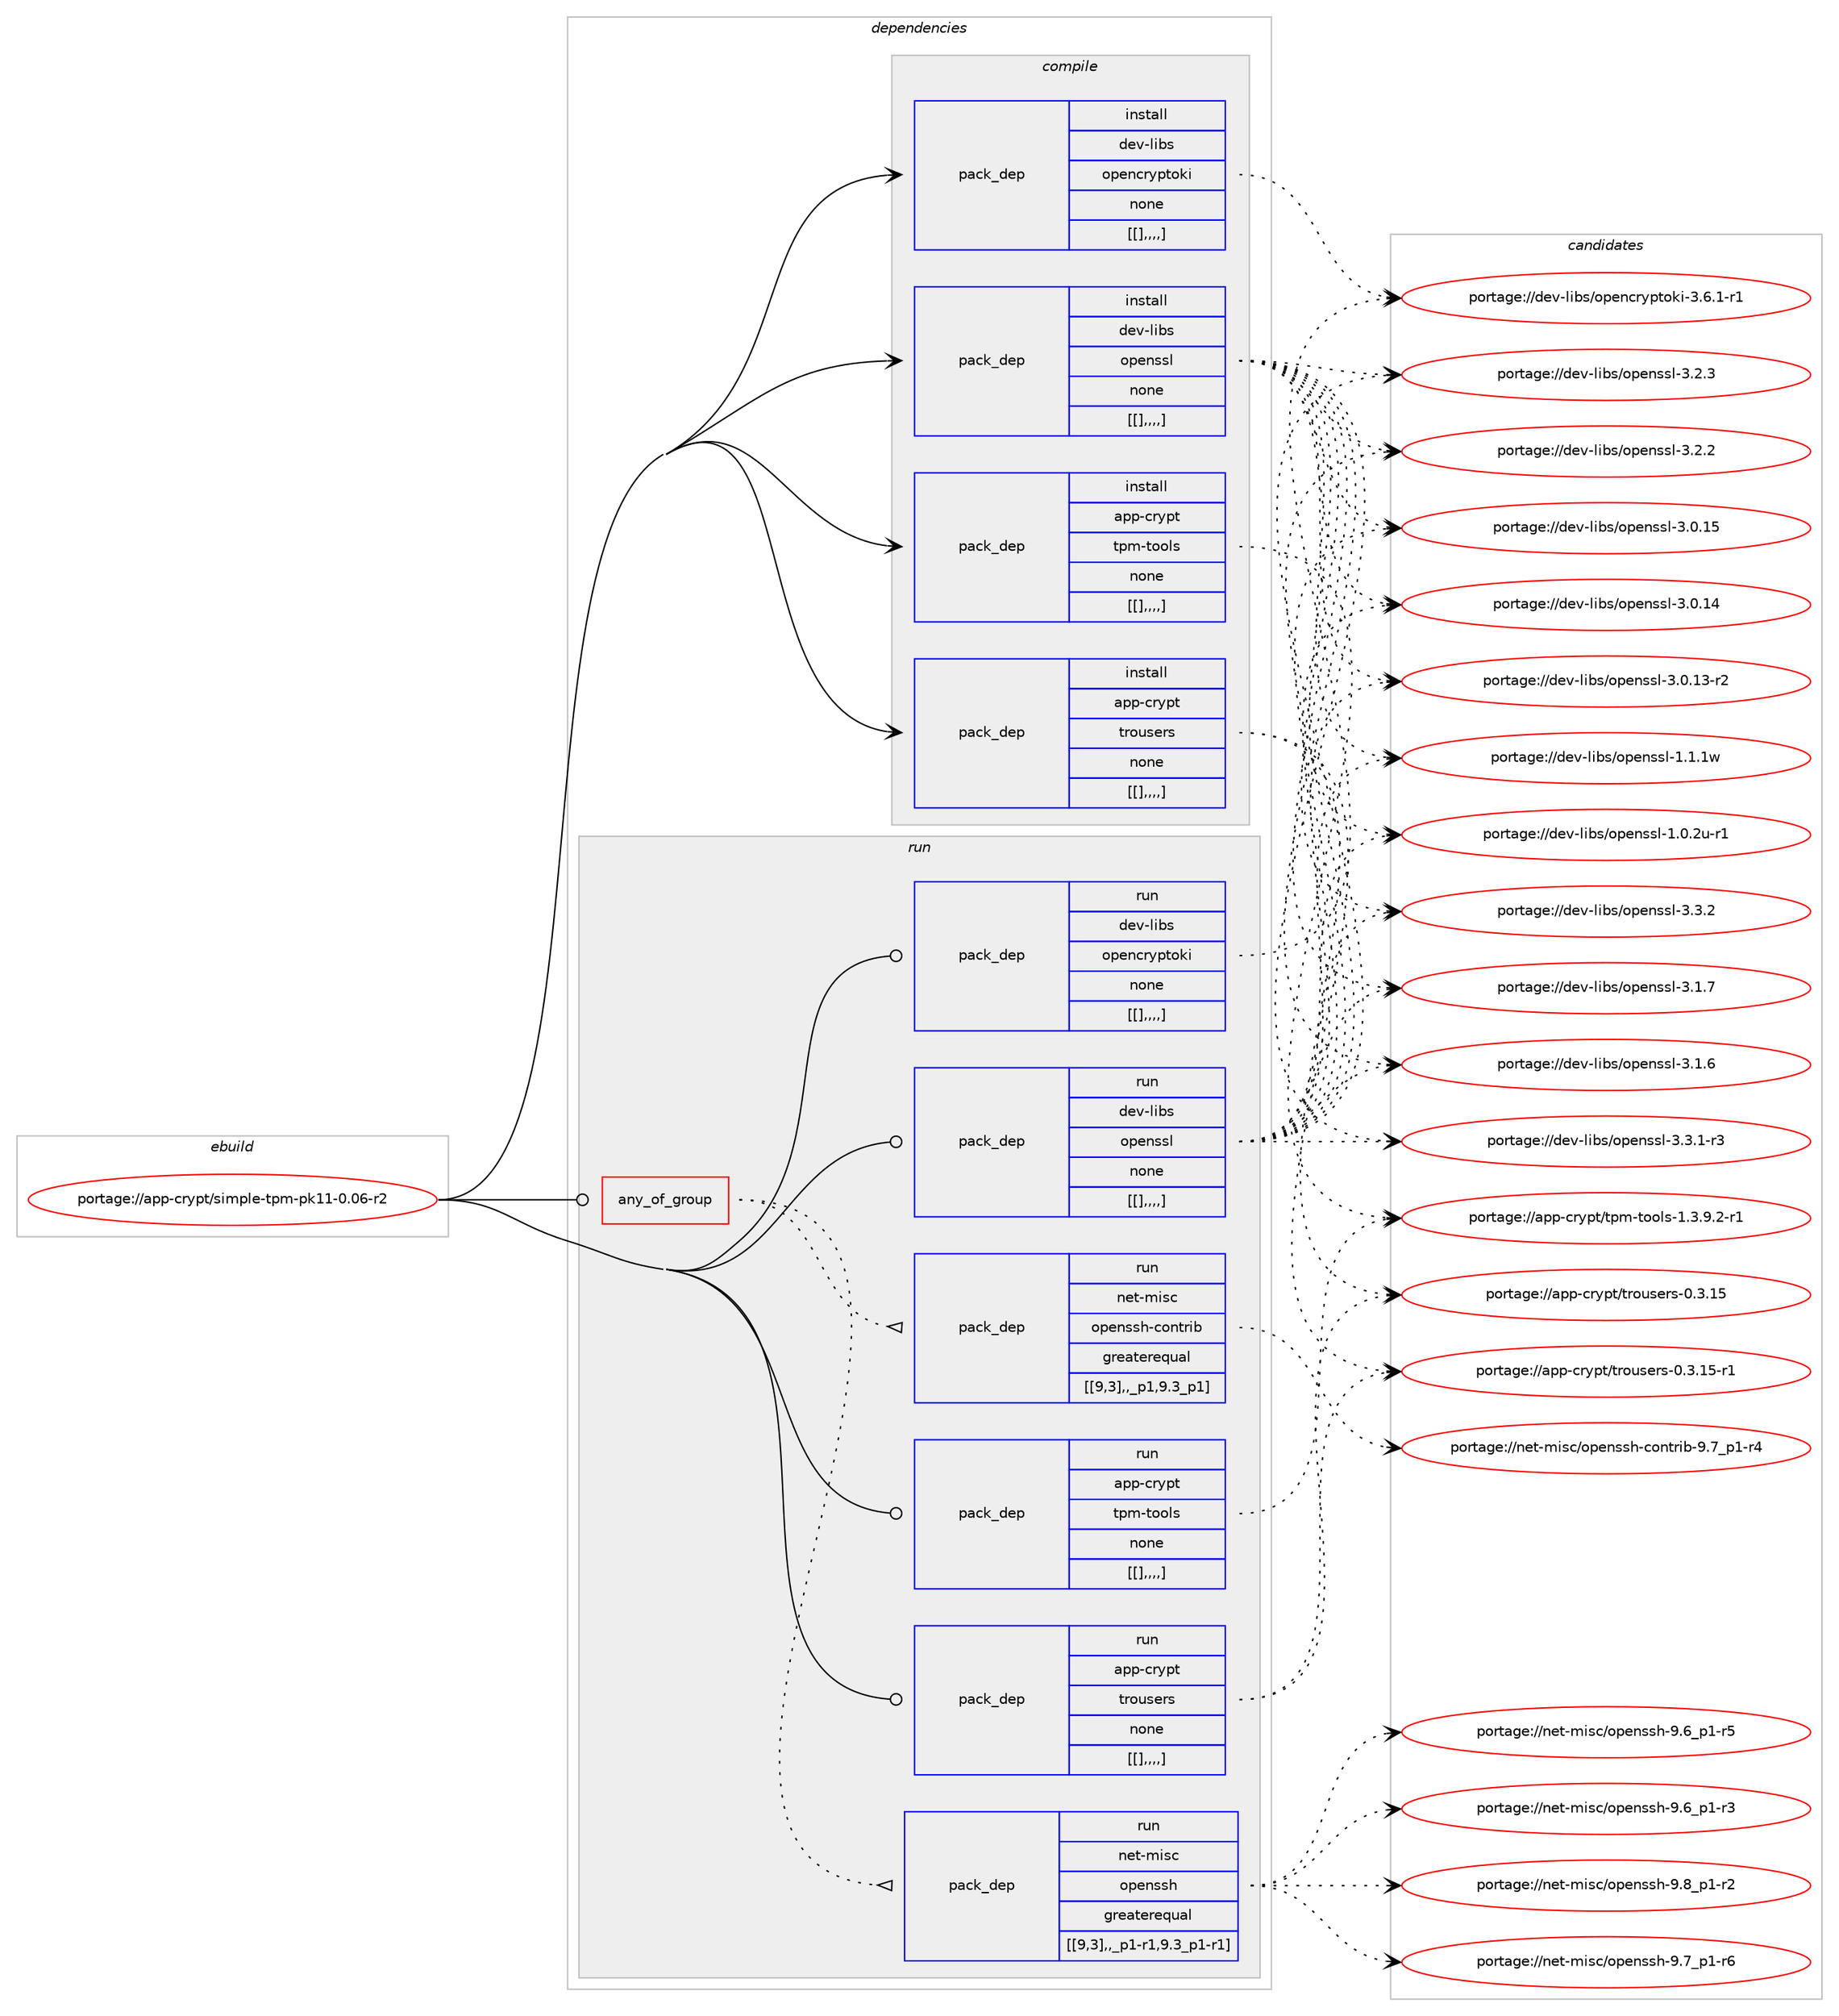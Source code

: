 digraph prolog {

# *************
# Graph options
# *************

newrank=true;
concentrate=true;
compound=true;
graph [rankdir=LR,fontname=Helvetica,fontsize=10,ranksep=1.5];#, ranksep=2.5, nodesep=0.2];
edge  [arrowhead=vee];
node  [fontname=Helvetica,fontsize=10];

# **********
# The ebuild
# **********

subgraph cluster_leftcol {
color=gray;
label=<<i>ebuild</i>>;
id [label="portage://app-crypt/simple-tpm-pk11-0.06-r2", color=red, width=4, href="../app-crypt/simple-tpm-pk11-0.06-r2.svg"];
}

# ****************
# The dependencies
# ****************

subgraph cluster_midcol {
color=gray;
label=<<i>dependencies</i>>;
subgraph cluster_compile {
fillcolor="#eeeeee";
style=filled;
label=<<i>compile</i>>;
subgraph pack10604 {
dependency14658 [label=<<TABLE BORDER="0" CELLBORDER="1" CELLSPACING="0" CELLPADDING="4" WIDTH="220"><TR><TD ROWSPAN="6" CELLPADDING="30">pack_dep</TD></TR><TR><TD WIDTH="110">install</TD></TR><TR><TD>app-crypt</TD></TR><TR><TD>tpm-tools</TD></TR><TR><TD>none</TD></TR><TR><TD>[[],,,,]</TD></TR></TABLE>>, shape=none, color=blue];
}
id:e -> dependency14658:w [weight=20,style="solid",arrowhead="vee"];
subgraph pack10605 {
dependency14659 [label=<<TABLE BORDER="0" CELLBORDER="1" CELLSPACING="0" CELLPADDING="4" WIDTH="220"><TR><TD ROWSPAN="6" CELLPADDING="30">pack_dep</TD></TR><TR><TD WIDTH="110">install</TD></TR><TR><TD>app-crypt</TD></TR><TR><TD>trousers</TD></TR><TR><TD>none</TD></TR><TR><TD>[[],,,,]</TD></TR></TABLE>>, shape=none, color=blue];
}
id:e -> dependency14659:w [weight=20,style="solid",arrowhead="vee"];
subgraph pack10606 {
dependency14660 [label=<<TABLE BORDER="0" CELLBORDER="1" CELLSPACING="0" CELLPADDING="4" WIDTH="220"><TR><TD ROWSPAN="6" CELLPADDING="30">pack_dep</TD></TR><TR><TD WIDTH="110">install</TD></TR><TR><TD>dev-libs</TD></TR><TR><TD>opencryptoki</TD></TR><TR><TD>none</TD></TR><TR><TD>[[],,,,]</TD></TR></TABLE>>, shape=none, color=blue];
}
id:e -> dependency14660:w [weight=20,style="solid",arrowhead="vee"];
subgraph pack10607 {
dependency14661 [label=<<TABLE BORDER="0" CELLBORDER="1" CELLSPACING="0" CELLPADDING="4" WIDTH="220"><TR><TD ROWSPAN="6" CELLPADDING="30">pack_dep</TD></TR><TR><TD WIDTH="110">install</TD></TR><TR><TD>dev-libs</TD></TR><TR><TD>openssl</TD></TR><TR><TD>none</TD></TR><TR><TD>[[],,,,]</TD></TR></TABLE>>, shape=none, color=blue];
}
id:e -> dependency14661:w [weight=20,style="solid",arrowhead="vee"];
}
subgraph cluster_compileandrun {
fillcolor="#eeeeee";
style=filled;
label=<<i>compile and run</i>>;
}
subgraph cluster_run {
fillcolor="#eeeeee";
style=filled;
label=<<i>run</i>>;
subgraph any81 {
dependency14662 [label=<<TABLE BORDER="0" CELLBORDER="1" CELLSPACING="0" CELLPADDING="4"><TR><TD CELLPADDING="10">any_of_group</TD></TR></TABLE>>, shape=none, color=red];subgraph pack10608 {
dependency14663 [label=<<TABLE BORDER="0" CELLBORDER="1" CELLSPACING="0" CELLPADDING="4" WIDTH="220"><TR><TD ROWSPAN="6" CELLPADDING="30">pack_dep</TD></TR><TR><TD WIDTH="110">run</TD></TR><TR><TD>net-misc</TD></TR><TR><TD>openssh</TD></TR><TR><TD>greaterequal</TD></TR><TR><TD>[[9,3],,_p1-r1,9.3_p1-r1]</TD></TR></TABLE>>, shape=none, color=blue];
}
dependency14662:e -> dependency14663:w [weight=20,style="dotted",arrowhead="oinv"];
subgraph pack10609 {
dependency14664 [label=<<TABLE BORDER="0" CELLBORDER="1" CELLSPACING="0" CELLPADDING="4" WIDTH="220"><TR><TD ROWSPAN="6" CELLPADDING="30">pack_dep</TD></TR><TR><TD WIDTH="110">run</TD></TR><TR><TD>net-misc</TD></TR><TR><TD>openssh-contrib</TD></TR><TR><TD>greaterequal</TD></TR><TR><TD>[[9,3],,_p1,9.3_p1]</TD></TR></TABLE>>, shape=none, color=blue];
}
dependency14662:e -> dependency14664:w [weight=20,style="dotted",arrowhead="oinv"];
}
id:e -> dependency14662:w [weight=20,style="solid",arrowhead="odot"];
subgraph pack10610 {
dependency14665 [label=<<TABLE BORDER="0" CELLBORDER="1" CELLSPACING="0" CELLPADDING="4" WIDTH="220"><TR><TD ROWSPAN="6" CELLPADDING="30">pack_dep</TD></TR><TR><TD WIDTH="110">run</TD></TR><TR><TD>app-crypt</TD></TR><TR><TD>tpm-tools</TD></TR><TR><TD>none</TD></TR><TR><TD>[[],,,,]</TD></TR></TABLE>>, shape=none, color=blue];
}
id:e -> dependency14665:w [weight=20,style="solid",arrowhead="odot"];
subgraph pack10611 {
dependency14666 [label=<<TABLE BORDER="0" CELLBORDER="1" CELLSPACING="0" CELLPADDING="4" WIDTH="220"><TR><TD ROWSPAN="6" CELLPADDING="30">pack_dep</TD></TR><TR><TD WIDTH="110">run</TD></TR><TR><TD>app-crypt</TD></TR><TR><TD>trousers</TD></TR><TR><TD>none</TD></TR><TR><TD>[[],,,,]</TD></TR></TABLE>>, shape=none, color=blue];
}
id:e -> dependency14666:w [weight=20,style="solid",arrowhead="odot"];
subgraph pack10612 {
dependency14667 [label=<<TABLE BORDER="0" CELLBORDER="1" CELLSPACING="0" CELLPADDING="4" WIDTH="220"><TR><TD ROWSPAN="6" CELLPADDING="30">pack_dep</TD></TR><TR><TD WIDTH="110">run</TD></TR><TR><TD>dev-libs</TD></TR><TR><TD>opencryptoki</TD></TR><TR><TD>none</TD></TR><TR><TD>[[],,,,]</TD></TR></TABLE>>, shape=none, color=blue];
}
id:e -> dependency14667:w [weight=20,style="solid",arrowhead="odot"];
subgraph pack10613 {
dependency14668 [label=<<TABLE BORDER="0" CELLBORDER="1" CELLSPACING="0" CELLPADDING="4" WIDTH="220"><TR><TD ROWSPAN="6" CELLPADDING="30">pack_dep</TD></TR><TR><TD WIDTH="110">run</TD></TR><TR><TD>dev-libs</TD></TR><TR><TD>openssl</TD></TR><TR><TD>none</TD></TR><TR><TD>[[],,,,]</TD></TR></TABLE>>, shape=none, color=blue];
}
id:e -> dependency14668:w [weight=20,style="solid",arrowhead="odot"];
}
}

# **************
# The candidates
# **************

subgraph cluster_choices {
rank=same;
color=gray;
label=<<i>candidates</i>>;

subgraph choice10604 {
color=black;
nodesep=1;
choice971121124599114121112116471161121094511611111110811545494651465746504511449 [label="portage://app-crypt/tpm-tools-1.3.9.2-r1", color=red, width=4,href="../app-crypt/tpm-tools-1.3.9.2-r1.svg"];
dependency14658:e -> choice971121124599114121112116471161121094511611111110811545494651465746504511449:w [style=dotted,weight="100"];
}
subgraph choice10605 {
color=black;
nodesep=1;
choice97112112459911412111211647116114111117115101114115454846514649534511449 [label="portage://app-crypt/trousers-0.3.15-r1", color=red, width=4,href="../app-crypt/trousers-0.3.15-r1.svg"];
choice9711211245991141211121164711611411111711510111411545484651464953 [label="portage://app-crypt/trousers-0.3.15", color=red, width=4,href="../app-crypt/trousers-0.3.15.svg"];
dependency14659:e -> choice97112112459911412111211647116114111117115101114115454846514649534511449:w [style=dotted,weight="100"];
dependency14659:e -> choice9711211245991141211121164711611411111711510111411545484651464953:w [style=dotted,weight="100"];
}
subgraph choice10606 {
color=black;
nodesep=1;
choice100101118451081059811547111112101110991141211121161111071054551465446494511449 [label="portage://dev-libs/opencryptoki-3.6.1-r1", color=red, width=4,href="../dev-libs/opencryptoki-3.6.1-r1.svg"];
dependency14660:e -> choice100101118451081059811547111112101110991141211121161111071054551465446494511449:w [style=dotted,weight="100"];
}
subgraph choice10607 {
color=black;
nodesep=1;
choice100101118451081059811547111112101110115115108455146514650 [label="portage://dev-libs/openssl-3.3.2", color=red, width=4,href="../dev-libs/openssl-3.3.2.svg"];
choice1001011184510810598115471111121011101151151084551465146494511451 [label="portage://dev-libs/openssl-3.3.1-r3", color=red, width=4,href="../dev-libs/openssl-3.3.1-r3.svg"];
choice100101118451081059811547111112101110115115108455146504651 [label="portage://dev-libs/openssl-3.2.3", color=red, width=4,href="../dev-libs/openssl-3.2.3.svg"];
choice100101118451081059811547111112101110115115108455146504650 [label="portage://dev-libs/openssl-3.2.2", color=red, width=4,href="../dev-libs/openssl-3.2.2.svg"];
choice100101118451081059811547111112101110115115108455146494655 [label="portage://dev-libs/openssl-3.1.7", color=red, width=4,href="../dev-libs/openssl-3.1.7.svg"];
choice100101118451081059811547111112101110115115108455146494654 [label="portage://dev-libs/openssl-3.1.6", color=red, width=4,href="../dev-libs/openssl-3.1.6.svg"];
choice10010111845108105981154711111210111011511510845514648464953 [label="portage://dev-libs/openssl-3.0.15", color=red, width=4,href="../dev-libs/openssl-3.0.15.svg"];
choice10010111845108105981154711111210111011511510845514648464952 [label="portage://dev-libs/openssl-3.0.14", color=red, width=4,href="../dev-libs/openssl-3.0.14.svg"];
choice100101118451081059811547111112101110115115108455146484649514511450 [label="portage://dev-libs/openssl-3.0.13-r2", color=red, width=4,href="../dev-libs/openssl-3.0.13-r2.svg"];
choice100101118451081059811547111112101110115115108454946494649119 [label="portage://dev-libs/openssl-1.1.1w", color=red, width=4,href="../dev-libs/openssl-1.1.1w.svg"];
choice1001011184510810598115471111121011101151151084549464846501174511449 [label="portage://dev-libs/openssl-1.0.2u-r1", color=red, width=4,href="../dev-libs/openssl-1.0.2u-r1.svg"];
dependency14661:e -> choice100101118451081059811547111112101110115115108455146514650:w [style=dotted,weight="100"];
dependency14661:e -> choice1001011184510810598115471111121011101151151084551465146494511451:w [style=dotted,weight="100"];
dependency14661:e -> choice100101118451081059811547111112101110115115108455146504651:w [style=dotted,weight="100"];
dependency14661:e -> choice100101118451081059811547111112101110115115108455146504650:w [style=dotted,weight="100"];
dependency14661:e -> choice100101118451081059811547111112101110115115108455146494655:w [style=dotted,weight="100"];
dependency14661:e -> choice100101118451081059811547111112101110115115108455146494654:w [style=dotted,weight="100"];
dependency14661:e -> choice10010111845108105981154711111210111011511510845514648464953:w [style=dotted,weight="100"];
dependency14661:e -> choice10010111845108105981154711111210111011511510845514648464952:w [style=dotted,weight="100"];
dependency14661:e -> choice100101118451081059811547111112101110115115108455146484649514511450:w [style=dotted,weight="100"];
dependency14661:e -> choice100101118451081059811547111112101110115115108454946494649119:w [style=dotted,weight="100"];
dependency14661:e -> choice1001011184510810598115471111121011101151151084549464846501174511449:w [style=dotted,weight="100"];
}
subgraph choice10608 {
color=black;
nodesep=1;
choice1101011164510910511599471111121011101151151044557465695112494511450 [label="portage://net-misc/openssh-9.8_p1-r2", color=red, width=4,href="../net-misc/openssh-9.8_p1-r2.svg"];
choice1101011164510910511599471111121011101151151044557465595112494511454 [label="portage://net-misc/openssh-9.7_p1-r6", color=red, width=4,href="../net-misc/openssh-9.7_p1-r6.svg"];
choice1101011164510910511599471111121011101151151044557465495112494511453 [label="portage://net-misc/openssh-9.6_p1-r5", color=red, width=4,href="../net-misc/openssh-9.6_p1-r5.svg"];
choice1101011164510910511599471111121011101151151044557465495112494511451 [label="portage://net-misc/openssh-9.6_p1-r3", color=red, width=4,href="../net-misc/openssh-9.6_p1-r3.svg"];
dependency14663:e -> choice1101011164510910511599471111121011101151151044557465695112494511450:w [style=dotted,weight="100"];
dependency14663:e -> choice1101011164510910511599471111121011101151151044557465595112494511454:w [style=dotted,weight="100"];
dependency14663:e -> choice1101011164510910511599471111121011101151151044557465495112494511453:w [style=dotted,weight="100"];
dependency14663:e -> choice1101011164510910511599471111121011101151151044557465495112494511451:w [style=dotted,weight="100"];
}
subgraph choice10609 {
color=black;
nodesep=1;
choice1101011164510910511599471111121011101151151044599111110116114105984557465595112494511452 [label="portage://net-misc/openssh-contrib-9.7_p1-r4", color=red, width=4,href="../net-misc/openssh-contrib-9.7_p1-r4.svg"];
dependency14664:e -> choice1101011164510910511599471111121011101151151044599111110116114105984557465595112494511452:w [style=dotted,weight="100"];
}
subgraph choice10610 {
color=black;
nodesep=1;
choice971121124599114121112116471161121094511611111110811545494651465746504511449 [label="portage://app-crypt/tpm-tools-1.3.9.2-r1", color=red, width=4,href="../app-crypt/tpm-tools-1.3.9.2-r1.svg"];
dependency14665:e -> choice971121124599114121112116471161121094511611111110811545494651465746504511449:w [style=dotted,weight="100"];
}
subgraph choice10611 {
color=black;
nodesep=1;
choice97112112459911412111211647116114111117115101114115454846514649534511449 [label="portage://app-crypt/trousers-0.3.15-r1", color=red, width=4,href="../app-crypt/trousers-0.3.15-r1.svg"];
choice9711211245991141211121164711611411111711510111411545484651464953 [label="portage://app-crypt/trousers-0.3.15", color=red, width=4,href="../app-crypt/trousers-0.3.15.svg"];
dependency14666:e -> choice97112112459911412111211647116114111117115101114115454846514649534511449:w [style=dotted,weight="100"];
dependency14666:e -> choice9711211245991141211121164711611411111711510111411545484651464953:w [style=dotted,weight="100"];
}
subgraph choice10612 {
color=black;
nodesep=1;
choice100101118451081059811547111112101110991141211121161111071054551465446494511449 [label="portage://dev-libs/opencryptoki-3.6.1-r1", color=red, width=4,href="../dev-libs/opencryptoki-3.6.1-r1.svg"];
dependency14667:e -> choice100101118451081059811547111112101110991141211121161111071054551465446494511449:w [style=dotted,weight="100"];
}
subgraph choice10613 {
color=black;
nodesep=1;
choice100101118451081059811547111112101110115115108455146514650 [label="portage://dev-libs/openssl-3.3.2", color=red, width=4,href="../dev-libs/openssl-3.3.2.svg"];
choice1001011184510810598115471111121011101151151084551465146494511451 [label="portage://dev-libs/openssl-3.3.1-r3", color=red, width=4,href="../dev-libs/openssl-3.3.1-r3.svg"];
choice100101118451081059811547111112101110115115108455146504651 [label="portage://dev-libs/openssl-3.2.3", color=red, width=4,href="../dev-libs/openssl-3.2.3.svg"];
choice100101118451081059811547111112101110115115108455146504650 [label="portage://dev-libs/openssl-3.2.2", color=red, width=4,href="../dev-libs/openssl-3.2.2.svg"];
choice100101118451081059811547111112101110115115108455146494655 [label="portage://dev-libs/openssl-3.1.7", color=red, width=4,href="../dev-libs/openssl-3.1.7.svg"];
choice100101118451081059811547111112101110115115108455146494654 [label="portage://dev-libs/openssl-3.1.6", color=red, width=4,href="../dev-libs/openssl-3.1.6.svg"];
choice10010111845108105981154711111210111011511510845514648464953 [label="portage://dev-libs/openssl-3.0.15", color=red, width=4,href="../dev-libs/openssl-3.0.15.svg"];
choice10010111845108105981154711111210111011511510845514648464952 [label="portage://dev-libs/openssl-3.0.14", color=red, width=4,href="../dev-libs/openssl-3.0.14.svg"];
choice100101118451081059811547111112101110115115108455146484649514511450 [label="portage://dev-libs/openssl-3.0.13-r2", color=red, width=4,href="../dev-libs/openssl-3.0.13-r2.svg"];
choice100101118451081059811547111112101110115115108454946494649119 [label="portage://dev-libs/openssl-1.1.1w", color=red, width=4,href="../dev-libs/openssl-1.1.1w.svg"];
choice1001011184510810598115471111121011101151151084549464846501174511449 [label="portage://dev-libs/openssl-1.0.2u-r1", color=red, width=4,href="../dev-libs/openssl-1.0.2u-r1.svg"];
dependency14668:e -> choice100101118451081059811547111112101110115115108455146514650:w [style=dotted,weight="100"];
dependency14668:e -> choice1001011184510810598115471111121011101151151084551465146494511451:w [style=dotted,weight="100"];
dependency14668:e -> choice100101118451081059811547111112101110115115108455146504651:w [style=dotted,weight="100"];
dependency14668:e -> choice100101118451081059811547111112101110115115108455146504650:w [style=dotted,weight="100"];
dependency14668:e -> choice100101118451081059811547111112101110115115108455146494655:w [style=dotted,weight="100"];
dependency14668:e -> choice100101118451081059811547111112101110115115108455146494654:w [style=dotted,weight="100"];
dependency14668:e -> choice10010111845108105981154711111210111011511510845514648464953:w [style=dotted,weight="100"];
dependency14668:e -> choice10010111845108105981154711111210111011511510845514648464952:w [style=dotted,weight="100"];
dependency14668:e -> choice100101118451081059811547111112101110115115108455146484649514511450:w [style=dotted,weight="100"];
dependency14668:e -> choice100101118451081059811547111112101110115115108454946494649119:w [style=dotted,weight="100"];
dependency14668:e -> choice1001011184510810598115471111121011101151151084549464846501174511449:w [style=dotted,weight="100"];
}
}

}
